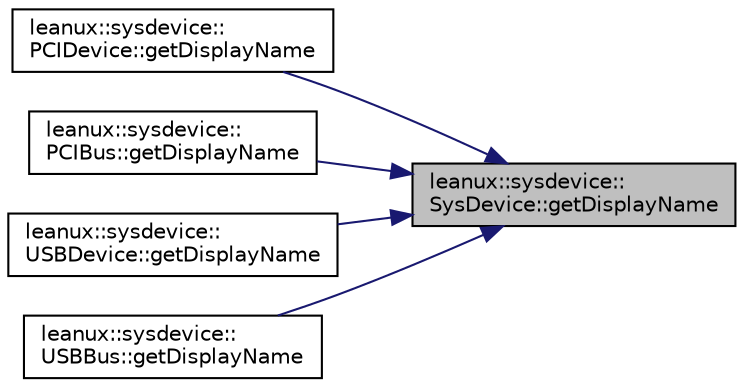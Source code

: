 digraph "leanux::sysdevice::SysDevice::getDisplayName"
{
 // LATEX_PDF_SIZE
  bgcolor="transparent";
  edge [fontname="Helvetica",fontsize="10",labelfontname="Helvetica",labelfontsize="10"];
  node [fontname="Helvetica",fontsize="10",shape=record];
  rankdir="RL";
  Node1 [label="leanux::sysdevice::\lSysDevice::getDisplayName",height=0.2,width=0.4,color="black", fillcolor="grey75", style="filled", fontcolor="black",tooltip=" "];
  Node1 -> Node2 [dir="back",color="midnightblue",fontsize="10",style="solid",fontname="Helvetica"];
  Node2 [label="leanux::sysdevice::\lPCIDevice::getDisplayName",height=0.2,width=0.4,color="black",URL="$classleanux_1_1sysdevice_1_1PCIDevice.html#a1c5f78d7c4338387d91faddca98f5028",tooltip=" "];
  Node1 -> Node3 [dir="back",color="midnightblue",fontsize="10",style="solid",fontname="Helvetica"];
  Node3 [label="leanux::sysdevice::\lPCIBus::getDisplayName",height=0.2,width=0.4,color="black",URL="$classleanux_1_1sysdevice_1_1PCIBus.html#a9873b111948df2dbc4e24097555718f3",tooltip=" "];
  Node1 -> Node4 [dir="back",color="midnightblue",fontsize="10",style="solid",fontname="Helvetica"];
  Node4 [label="leanux::sysdevice::\lUSBDevice::getDisplayName",height=0.2,width=0.4,color="black",URL="$classleanux_1_1sysdevice_1_1USBDevice.html#ae149cb6875a14576a714b0428690835f",tooltip=" "];
  Node1 -> Node5 [dir="back",color="midnightblue",fontsize="10",style="solid",fontname="Helvetica"];
  Node5 [label="leanux::sysdevice::\lUSBBus::getDisplayName",height=0.2,width=0.4,color="black",URL="$classleanux_1_1sysdevice_1_1USBBus.html#a35036f66ae9bf3fdb008825432cd601b",tooltip=" "];
}

